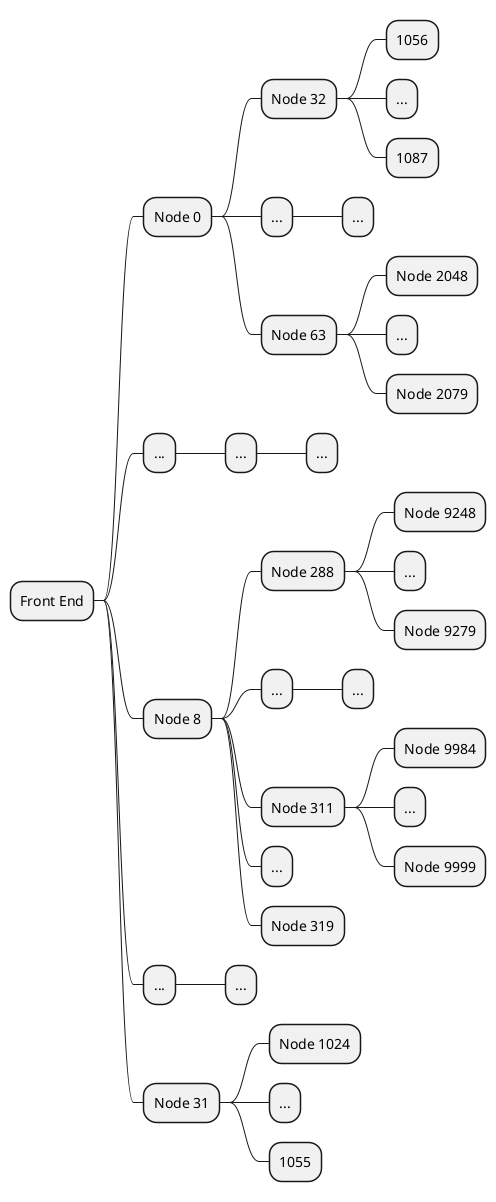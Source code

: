 @startmindmap

* Front End
** Node 0
*** Node 32
**** 1056
**** ...
**** 1087
*** ...
**** ...
*** Node 63
**** Node 2048
**** ...
**** Node 2079
** ...
*** ...
**** ...
** Node 8
*** Node 288
**** Node 9248
**** ...
**** Node 9279
*** ...
**** ...
*** Node 311
**** Node 9984
**** ...
**** Node 9999
*** ...
*** Node 319
** ...
*** ...
** Node 31
*** Node 1024
*** ...
*** 1055

@endmindmap